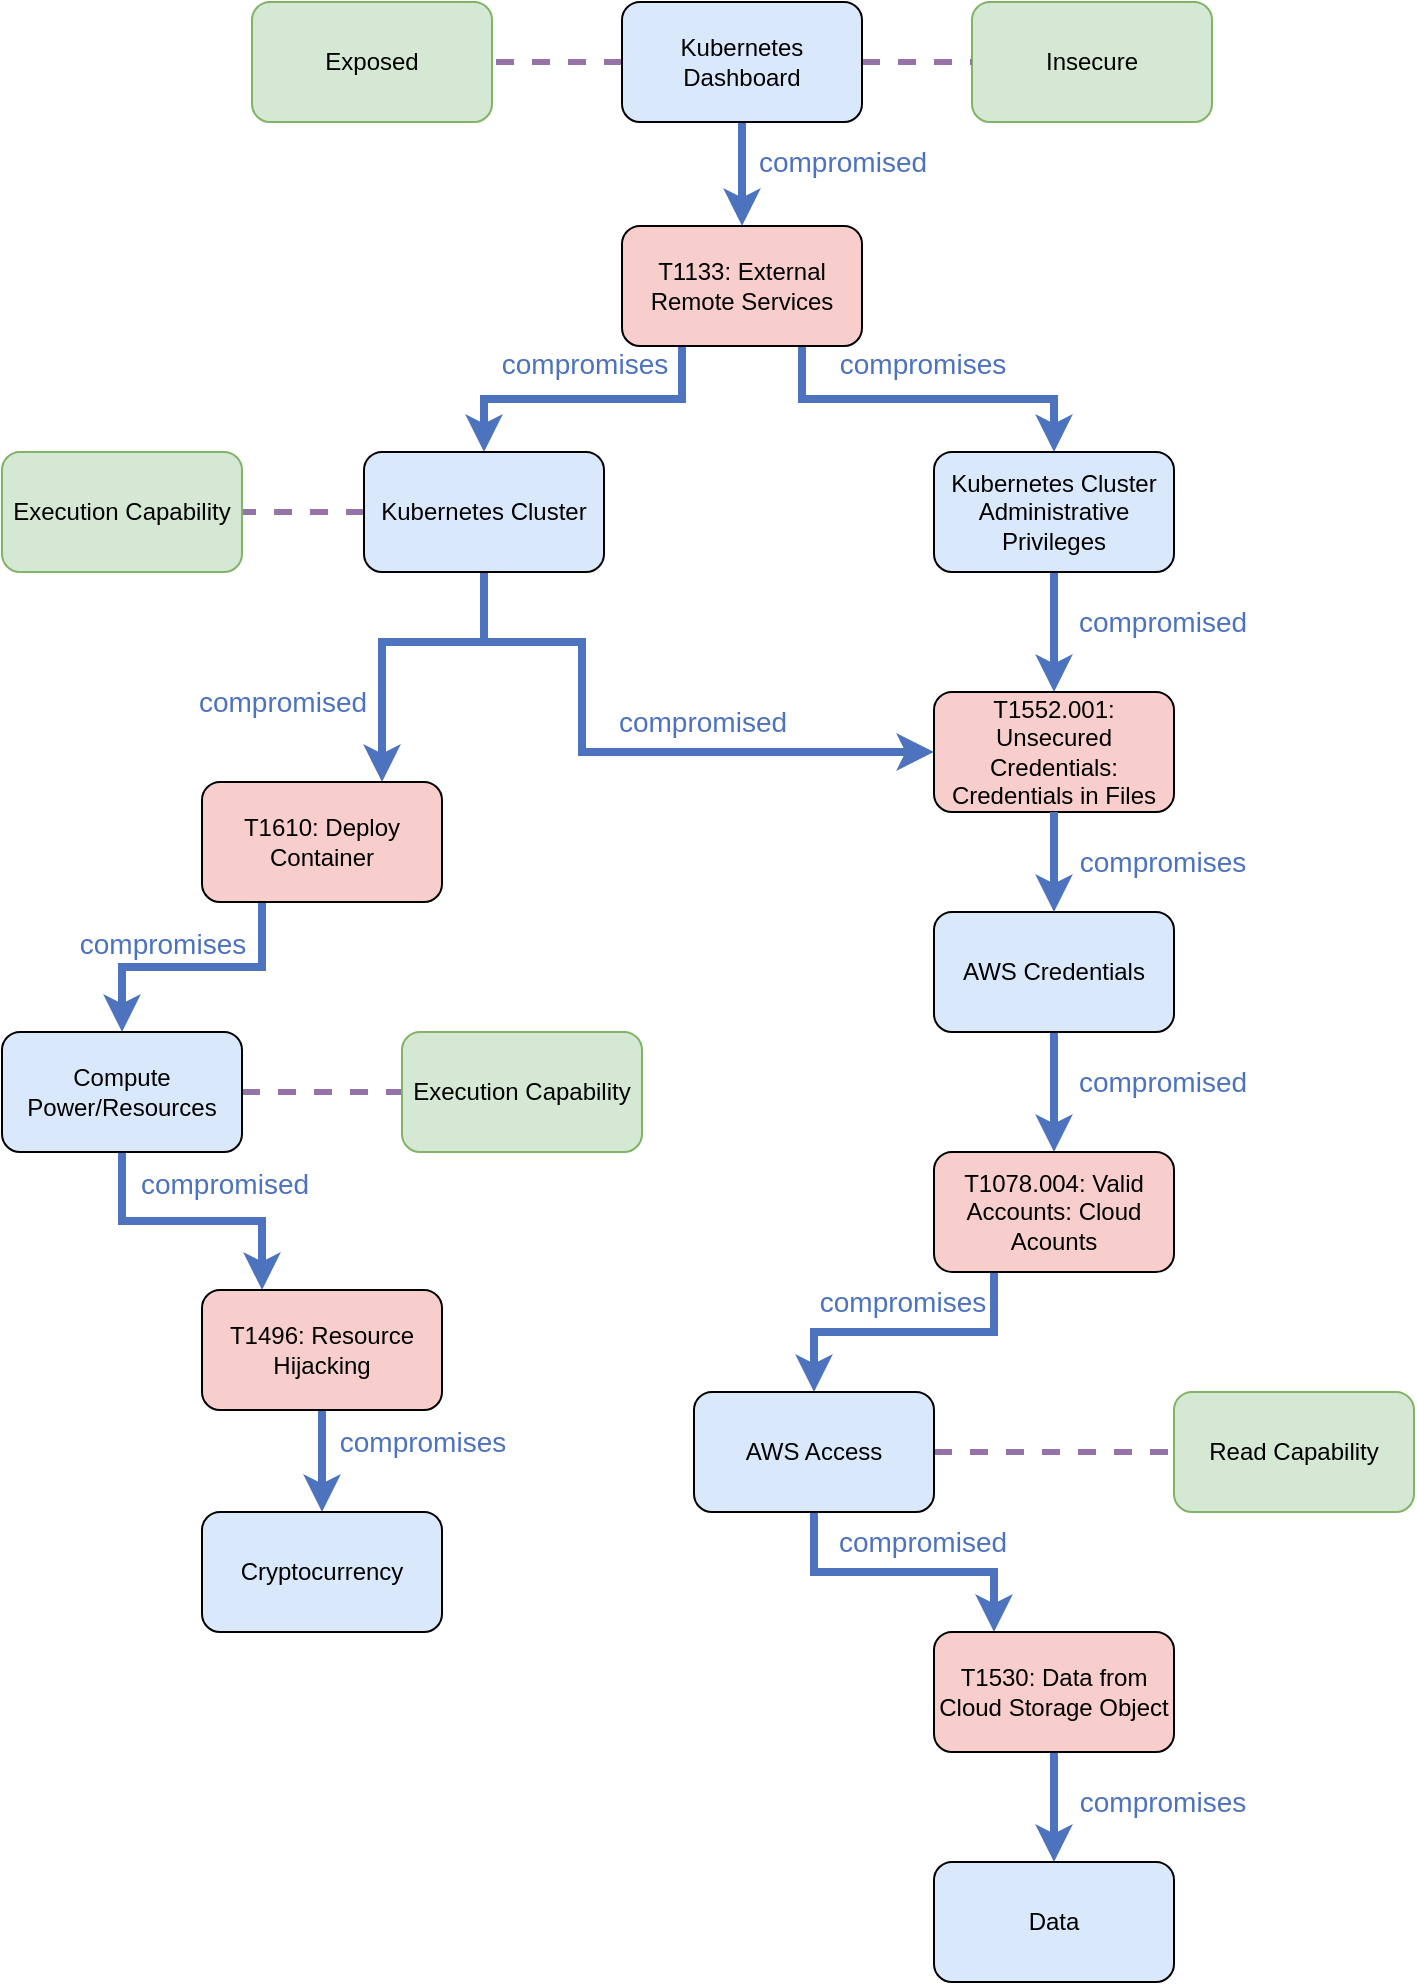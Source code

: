 <mxfile version="15.2.9" type="device"><diagram id="NxQLMI8VeAM-wwAcJL9E" name="Page-1"><mxGraphModel dx="840" dy="822" grid="1" gridSize="10" guides="1" tooltips="1" connect="1" arrows="1" fold="1" page="1" pageScale="1" pageWidth="850" pageHeight="1100" math="0" shadow="0"><root><mxCell id="0"/><mxCell id="1" parent="0"/><mxCell id="j-rdX4ckj6meBS9syHLY-1" value="Exposed" style="rounded=1;whiteSpace=wrap;html=1;fillColor=#d5e8d4;strokeColor=#82b366;" parent="1" vertex="1"><mxGeometry x="245" y="180" width="120" height="60" as="geometry"/></mxCell><mxCell id="j-rdX4ckj6meBS9syHLY-2" value="Insecure" style="rounded=1;whiteSpace=wrap;html=1;fillColor=#d5e8d4;strokeColor=#82b366;" parent="1" vertex="1"><mxGeometry x="605" y="180" width="120" height="60" as="geometry"/></mxCell><mxCell id="j-rdX4ckj6meBS9syHLY-9" value="compromises" style="edgeStyle=orthogonalEdgeStyle;rounded=0;orthogonalLoop=1;jettySize=auto;html=1;exitX=0.25;exitY=1;exitDx=0;exitDy=0;strokeWidth=4;fillColor=#dae8fc;strokeColor=#4D72BE;fontColor=#4D72BE;fontSize=14;labelBackgroundColor=none;" parent="1" source="j-rdX4ckj6meBS9syHLY-3" target="j-rdX4ckj6meBS9syHLY-7" edge="1"><mxGeometry x="0.007" y="-18" relative="1" as="geometry"><mxPoint x="1" as="offset"/></mxGeometry></mxCell><mxCell id="j-rdX4ckj6meBS9syHLY-10" value="compromises" style="edgeStyle=orthogonalEdgeStyle;rounded=0;orthogonalLoop=1;jettySize=auto;html=1;exitX=0.75;exitY=1;exitDx=0;exitDy=0;entryX=0.5;entryY=0;entryDx=0;entryDy=0;strokeWidth=4;fillColor=#dae8fc;strokeColor=#4D72BE;fontColor=#4D72BE;fontSize=14;labelBackgroundColor=none;" parent="1" source="j-rdX4ckj6meBS9syHLY-3" target="j-rdX4ckj6meBS9syHLY-8" edge="1"><mxGeometry x="-0.034" y="19" relative="1" as="geometry"><mxPoint y="1" as="offset"/></mxGeometry></mxCell><mxCell id="j-rdX4ckj6meBS9syHLY-3" value="T1133: External Remote Services" style="rounded=1;whiteSpace=wrap;html=1;fillColor=#f8cecc;strokeColor=#000000;" parent="1" vertex="1"><mxGeometry x="430" y="292" width="120" height="60" as="geometry"/></mxCell><mxCell id="j-rdX4ckj6meBS9syHLY-13" value="compromised" style="edgeStyle=orthogonalEdgeStyle;rounded=0;orthogonalLoop=1;jettySize=auto;html=1;exitX=0.5;exitY=1;exitDx=0;exitDy=0;entryX=0.75;entryY=0;entryDx=0;entryDy=0;strokeWidth=4;fillColor=#dae8fc;strokeColor=#4D72BE;fontColor=#4D72BE;fontSize=14;labelBackgroundColor=none;" parent="1" source="j-rdX4ckj6meBS9syHLY-7" target="j-rdX4ckj6meBS9syHLY-11" edge="1"><mxGeometry x="0.487" y="-50" relative="1" as="geometry"><Array as="points"><mxPoint x="361" y="500"/><mxPoint x="310" y="500"/></Array><mxPoint as="offset"/></mxGeometry></mxCell><mxCell id="j-rdX4ckj6meBS9syHLY-14" value="compromised" style="edgeStyle=orthogonalEdgeStyle;rounded=0;orthogonalLoop=1;jettySize=auto;html=1;exitX=0.5;exitY=1;exitDx=0;exitDy=0;entryX=0;entryY=0.5;entryDx=0;entryDy=0;strokeWidth=4;fillColor=#dae8fc;strokeColor=#4D72BE;fontColor=#4D72BE;fontSize=14;labelBackgroundColor=none;" parent="1" source="j-rdX4ckj6meBS9syHLY-7" target="j-rdX4ckj6meBS9syHLY-12" edge="1"><mxGeometry x="0.264" y="15" relative="1" as="geometry"><Array as="points"><mxPoint x="361" y="500"/><mxPoint x="410" y="500"/><mxPoint x="410" y="555"/></Array><mxPoint as="offset"/></mxGeometry></mxCell><mxCell id="5HYEpAxbi7nJoxHVZirt-11" style="edgeStyle=orthogonalEdgeStyle;rounded=0;orthogonalLoop=1;jettySize=auto;html=1;entryX=1;entryY=0.5;entryDx=0;entryDy=0;dashed=1;endArrow=none;endFill=0;strokeWidth=3;fillColor=#e1d5e7;strokeColor=#9673a6;" parent="1" source="j-rdX4ckj6meBS9syHLY-7" target="5HYEpAxbi7nJoxHVZirt-9" edge="1"><mxGeometry relative="1" as="geometry"/></mxCell><mxCell id="j-rdX4ckj6meBS9syHLY-7" value="Kubernetes Cluster" style="rounded=1;whiteSpace=wrap;html=1;fillColor=#dae8fc;strokeColor=#000000;" parent="1" vertex="1"><mxGeometry x="301" y="405" width="120" height="60" as="geometry"/></mxCell><mxCell id="j-rdX4ckj6meBS9syHLY-15" value="compromised" style="edgeStyle=orthogonalEdgeStyle;rounded=0;orthogonalLoop=1;jettySize=auto;html=1;strokeWidth=4;fillColor=#dae8fc;strokeColor=#4D72BE;fontColor=#4D72BE;fontSize=14;exitX=0.5;exitY=1;exitDx=0;exitDy=0;entryX=0.5;entryY=0;entryDx=0;entryDy=0;labelBackgroundColor=none;" parent="1" source="j-rdX4ckj6meBS9syHLY-8" edge="1" target="j-rdX4ckj6meBS9syHLY-12"><mxGeometry x="-0.167" y="54" relative="1" as="geometry"><mxPoint x="720" y="520" as="targetPoint"/><mxPoint x="770" y="480" as="sourcePoint"/><Array as="points"/><mxPoint as="offset"/></mxGeometry></mxCell><mxCell id="j-rdX4ckj6meBS9syHLY-8" value="Kubernetes Cluster Administrative Privileges" style="rounded=1;whiteSpace=wrap;html=1;fillColor=#dae8fc;strokeColor=#000000;" parent="1" vertex="1"><mxGeometry x="586" y="405" width="120" height="60" as="geometry"/></mxCell><mxCell id="j-rdX4ckj6meBS9syHLY-19" value="compromises" style="edgeStyle=orthogonalEdgeStyle;rounded=0;orthogonalLoop=1;jettySize=auto;html=1;exitX=0.25;exitY=1;exitDx=0;exitDy=0;entryX=0.5;entryY=0;entryDx=0;entryDy=0;strokeWidth=4;fillColor=#dae8fc;strokeColor=#4D72BE;fontColor=#4D72BE;fontSize=14;labelBackgroundColor=none;" parent="1" source="j-rdX4ckj6meBS9syHLY-11" target="j-rdX4ckj6meBS9syHLY-17" edge="1"><mxGeometry x="0.222" y="-12" relative="1" as="geometry"><mxPoint as="offset"/></mxGeometry></mxCell><mxCell id="j-rdX4ckj6meBS9syHLY-11" value="T1610: Deploy Container" style="rounded=1;whiteSpace=wrap;html=1;fillColor=#f8cecc;strokeColor=#000000;" parent="1" vertex="1"><mxGeometry x="220" y="570" width="120" height="60" as="geometry"/></mxCell><mxCell id="j-rdX4ckj6meBS9syHLY-12" value="T1552.001: Unsecured Credentials: Credentials in Files" style="rounded=1;whiteSpace=wrap;html=1;fillColor=#f8cecc;strokeColor=#000000;" parent="1" vertex="1"><mxGeometry x="586" y="525" width="120" height="60" as="geometry"/></mxCell><mxCell id="j-rdX4ckj6meBS9syHLY-26" value="compromised" style="edgeStyle=orthogonalEdgeStyle;rounded=0;orthogonalLoop=1;jettySize=auto;html=1;exitX=0.5;exitY=1;exitDx=0;exitDy=0;entryX=0.5;entryY=0;entryDx=0;entryDy=0;strokeWidth=4;fillColor=#dae8fc;strokeColor=#4D72BE;fontColor=#4D72BE;fontSize=14;labelBackgroundColor=none;" parent="1" source="j-rdX4ckj6meBS9syHLY-16" target="j-rdX4ckj6meBS9syHLY-22" edge="1"><mxGeometry x="-0.167" y="54" relative="1" as="geometry"><mxPoint as="offset"/></mxGeometry></mxCell><mxCell id="j-rdX4ckj6meBS9syHLY-16" value="AWS Credentials" style="rounded=1;whiteSpace=wrap;html=1;fillColor=#dae8fc;strokeColor=#000000;" parent="1" vertex="1"><mxGeometry x="586" y="635" width="120" height="60" as="geometry"/></mxCell><mxCell id="j-rdX4ckj6meBS9syHLY-32" value="compromised" style="edgeStyle=orthogonalEdgeStyle;rounded=0;orthogonalLoop=1;jettySize=auto;html=1;exitX=0.5;exitY=1;exitDx=0;exitDy=0;entryX=0.25;entryY=0;entryDx=0;entryDy=0;strokeWidth=4;fillColor=#dae8fc;strokeColor=#4D72BE;fontColor=#4D72BE;fontSize=14;labelBackgroundColor=none;" parent="1" source="j-rdX4ckj6meBS9syHLY-17" target="j-rdX4ckj6meBS9syHLY-30" edge="1"><mxGeometry x="0.216" y="20" relative="1" as="geometry"><mxPoint x="1" y="1" as="offset"/></mxGeometry></mxCell><mxCell id="5HYEpAxbi7nJoxHVZirt-8" style="edgeStyle=orthogonalEdgeStyle;rounded=0;orthogonalLoop=1;jettySize=auto;html=1;endArrow=none;endFill=0;strokeWidth=3;dashed=1;fillColor=#e1d5e7;strokeColor=#9673a6;" parent="1" source="j-rdX4ckj6meBS9syHLY-17" target="j-rdX4ckj6meBS9syHLY-18" edge="1"><mxGeometry relative="1" as="geometry"/></mxCell><mxCell id="j-rdX4ckj6meBS9syHLY-17" value="Compute Power/Resources" style="rounded=1;whiteSpace=wrap;html=1;fillColor=#dae8fc;strokeColor=#000000;" parent="1" vertex="1"><mxGeometry x="120" y="695" width="120" height="60" as="geometry"/></mxCell><mxCell id="j-rdX4ckj6meBS9syHLY-18" value="Execution Capability" style="rounded=1;whiteSpace=wrap;html=1;fillColor=#d5e8d4;strokeColor=#82b366;" parent="1" vertex="1"><mxGeometry x="320" y="695" width="120" height="60" as="geometry"/></mxCell><mxCell id="j-rdX4ckj6meBS9syHLY-27" value="compromises" style="edgeStyle=orthogonalEdgeStyle;rounded=0;orthogonalLoop=1;jettySize=auto;html=1;exitX=0.25;exitY=1;exitDx=0;exitDy=0;entryX=0.5;entryY=0;entryDx=0;entryDy=0;strokeWidth=4;fillColor=#dae8fc;strokeColor=#4D72BE;fontColor=#4D72BE;fontSize=14;labelBackgroundColor=none;" parent="1" source="j-rdX4ckj6meBS9syHLY-22" target="j-rdX4ckj6meBS9syHLY-23" edge="1"><mxGeometry x="0.013" y="-15" relative="1" as="geometry"><mxPoint as="offset"/></mxGeometry></mxCell><mxCell id="j-rdX4ckj6meBS9syHLY-22" value="T1078.004: Valid Accounts: Cloud Acounts" style="rounded=1;whiteSpace=wrap;html=1;fillColor=#f8cecc;strokeColor=#000000;" parent="1" vertex="1"><mxGeometry x="586" y="755" width="120" height="60" as="geometry"/></mxCell><mxCell id="j-rdX4ckj6meBS9syHLY-28" value="compromised" style="edgeStyle=orthogonalEdgeStyle;rounded=0;orthogonalLoop=1;jettySize=auto;html=1;exitX=0.5;exitY=1;exitDx=0;exitDy=0;strokeWidth=4;entryX=0.25;entryY=0;entryDx=0;entryDy=0;fillColor=#dae8fc;strokeColor=#4D72BE;fontColor=#4D72BE;fontSize=14;labelBackgroundColor=none;" parent="1" source="j-rdX4ckj6meBS9syHLY-23" target="j-rdX4ckj6meBS9syHLY-24" edge="1"><mxGeometry x="0.12" y="15" relative="1" as="geometry"><mxPoint as="offset"/></mxGeometry></mxCell><mxCell id="5HYEpAxbi7nJoxHVZirt-18" style="edgeStyle=orthogonalEdgeStyle;rounded=0;orthogonalLoop=1;jettySize=auto;html=1;exitX=1;exitY=0.5;exitDx=0;exitDy=0;entryX=0;entryY=0.5;entryDx=0;entryDy=0;endArrow=none;endFill=0;strokeColor=#9673a6;strokeWidth=3;fillColor=#e1d5e7;dashed=1;" parent="1" source="j-rdX4ckj6meBS9syHLY-23" target="5HYEpAxbi7nJoxHVZirt-13" edge="1"><mxGeometry relative="1" as="geometry"/></mxCell><mxCell id="j-rdX4ckj6meBS9syHLY-23" value="AWS Access" style="rounded=1;whiteSpace=wrap;html=1;fillColor=#dae8fc;strokeColor=#000000;" parent="1" vertex="1"><mxGeometry x="466" y="875" width="120" height="60" as="geometry"/></mxCell><mxCell id="j-rdX4ckj6meBS9syHLY-29" value="compromises" style="edgeStyle=orthogonalEdgeStyle;rounded=0;orthogonalLoop=1;jettySize=auto;html=1;exitX=0.5;exitY=1;exitDx=0;exitDy=0;entryX=0.5;entryY=0;entryDx=0;entryDy=0;strokeWidth=4;fillColor=#dae8fc;strokeColor=#4D72BE;fontColor=#4D72BE;fontSize=14;labelBackgroundColor=none;" parent="1" source="j-rdX4ckj6meBS9syHLY-24" target="j-rdX4ckj6meBS9syHLY-25" edge="1"><mxGeometry x="-0.091" y="54" relative="1" as="geometry"><mxPoint as="offset"/></mxGeometry></mxCell><mxCell id="j-rdX4ckj6meBS9syHLY-24" value="T1530: Data from Cloud Storage Object" style="rounded=1;whiteSpace=wrap;html=1;fillColor=#f8cecc;strokeColor=#000000;" parent="1" vertex="1"><mxGeometry x="586" y="995" width="120" height="60" as="geometry"/></mxCell><mxCell id="j-rdX4ckj6meBS9syHLY-25" value="Data" style="rounded=1;whiteSpace=wrap;html=1;fillColor=#dae8fc;strokeColor=#000000;" parent="1" vertex="1"><mxGeometry x="586" y="1110" width="120" height="60" as="geometry"/></mxCell><mxCell id="j-rdX4ckj6meBS9syHLY-34" value="compromises" style="edgeStyle=orthogonalEdgeStyle;rounded=0;orthogonalLoop=1;jettySize=auto;html=1;exitX=0.5;exitY=1;exitDx=0;exitDy=0;strokeWidth=4;fillColor=#dae8fc;strokeColor=#4D72BE;fontColor=#4D72BE;fontSize=14;labelBackgroundColor=none;" parent="1" source="j-rdX4ckj6meBS9syHLY-30" target="j-rdX4ckj6meBS9syHLY-31" edge="1"><mxGeometry x="-0.372" y="50" relative="1" as="geometry"><mxPoint as="offset"/></mxGeometry></mxCell><mxCell id="j-rdX4ckj6meBS9syHLY-30" value="T1496: Resource Hijacking" style="rounded=1;whiteSpace=wrap;html=1;fillColor=#f8cecc;strokeColor=#000000;" parent="1" vertex="1"><mxGeometry x="220" y="824" width="120" height="60" as="geometry"/></mxCell><mxCell id="j-rdX4ckj6meBS9syHLY-31" value="Cryptocurrency" style="rounded=1;whiteSpace=wrap;html=1;fillColor=#dae8fc;strokeColor=#000000;" parent="1" vertex="1"><mxGeometry x="220" y="935" width="120" height="60" as="geometry"/></mxCell><mxCell id="5HYEpAxbi7nJoxHVZirt-5" style="edgeStyle=orthogonalEdgeStyle;rounded=0;orthogonalLoop=1;jettySize=auto;html=1;elbow=vertical;endArrow=none;endFill=0;dashed=1;fillColor=#e1d5e7;strokeColor=#9673a6;strokeWidth=3;" parent="1" source="5HYEpAxbi7nJoxHVZirt-2" target="j-rdX4ckj6meBS9syHLY-1" edge="1"><mxGeometry relative="1" as="geometry"/></mxCell><mxCell id="5HYEpAxbi7nJoxHVZirt-6" style="edgeStyle=orthogonalEdgeStyle;rounded=0;orthogonalLoop=1;jettySize=auto;html=1;dashed=1;endArrow=none;endFill=0;fillColor=#e1d5e7;strokeColor=#9673a6;strokeWidth=3;" parent="1" source="5HYEpAxbi7nJoxHVZirt-2" target="j-rdX4ckj6meBS9syHLY-2" edge="1"><mxGeometry relative="1" as="geometry"/></mxCell><mxCell id="5HYEpAxbi7nJoxHVZirt-7" value="compromised" style="edgeStyle=orthogonalEdgeStyle;rounded=0;orthogonalLoop=1;jettySize=auto;html=1;exitX=0.5;exitY=1;exitDx=0;exitDy=0;entryX=0.5;entryY=0;entryDx=0;entryDy=0;endArrow=classic;endFill=1;strokeWidth=4;fillColor=#dae8fc;strokeColor=#4D72BE;fontColor=#4D72BE;fontSize=14;labelBackgroundColor=none;" parent="1" source="5HYEpAxbi7nJoxHVZirt-2" target="j-rdX4ckj6meBS9syHLY-3" edge="1"><mxGeometry x="-0.231" y="50" relative="1" as="geometry"><mxPoint as="offset"/></mxGeometry></mxCell><mxCell id="5HYEpAxbi7nJoxHVZirt-2" value="Kubernetes Dashboard" style="rounded=1;whiteSpace=wrap;html=1;fillColor=#dae8fc;strokeColor=#000000;" parent="1" vertex="1"><mxGeometry x="430" y="180" width="120" height="60" as="geometry"/></mxCell><mxCell id="5HYEpAxbi7nJoxHVZirt-9" value="Execution Capability" style="rounded=1;whiteSpace=wrap;html=1;fillColor=#d5e8d4;strokeColor=#82b366;" parent="1" vertex="1"><mxGeometry x="120" y="405" width="120" height="60" as="geometry"/></mxCell><mxCell id="5HYEpAxbi7nJoxHVZirt-13" value="Read Capability" style="rounded=1;whiteSpace=wrap;html=1;fillColor=#d5e8d4;strokeColor=#82b366;" parent="1" vertex="1"><mxGeometry x="706" y="875" width="120" height="60" as="geometry"/></mxCell><mxCell id="dL3pFCKIbvOI_AXq1Lf2-2" value="compromises" style="edgeStyle=orthogonalEdgeStyle;rounded=0;orthogonalLoop=1;jettySize=auto;html=1;exitX=0.5;exitY=1;exitDx=0;exitDy=0;entryX=0.5;entryY=0;entryDx=0;entryDy=0;strokeWidth=4;fillColor=#dae8fc;strokeColor=#4D72BE;fontColor=#4D72BE;fontSize=14;labelBackgroundColor=none;" edge="1" parent="1" source="j-rdX4ckj6meBS9syHLY-12" target="j-rdX4ckj6meBS9syHLY-16"><mxGeometry y="54" relative="1" as="geometry"><mxPoint x="580" y="600" as="sourcePoint"/><mxPoint x="490" y="660" as="targetPoint"/><mxPoint as="offset"/></mxGeometry></mxCell></root></mxGraphModel></diagram></mxfile>